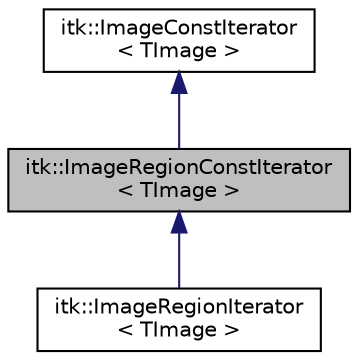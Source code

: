 digraph "itk::ImageRegionConstIterator&lt; TImage &gt;"
{
 // LATEX_PDF_SIZE
  edge [fontname="Helvetica",fontsize="10",labelfontname="Helvetica",labelfontsize="10"];
  node [fontname="Helvetica",fontsize="10",shape=record];
  Node1 [label="itk::ImageRegionConstIterator\l\< TImage \>",height=0.2,width=0.4,color="black", fillcolor="grey75", style="filled", fontcolor="black",tooltip="A multi-dimensional iterator templated over image type that walks a region of pixels."];
  Node2 -> Node1 [dir="back",color="midnightblue",fontsize="10",style="solid",fontname="Helvetica"];
  Node2 [label="itk::ImageConstIterator\l\< TImage \>",height=0.2,width=0.4,color="black", fillcolor="white", style="filled",URL="$classitk_1_1ImageConstIterator.html",tooltip="A multi-dimensional image iterator templated over image type."];
  Node1 -> Node3 [dir="back",color="midnightblue",fontsize="10",style="solid",fontname="Helvetica"];
  Node3 [label="itk::ImageRegionIterator\l\< TImage \>",height=0.2,width=0.4,color="black", fillcolor="white", style="filled",URL="$classitk_1_1ImageRegionIterator.html",tooltip="A multi-dimensional iterator templated over image type that walks a region of pixels."];
}
